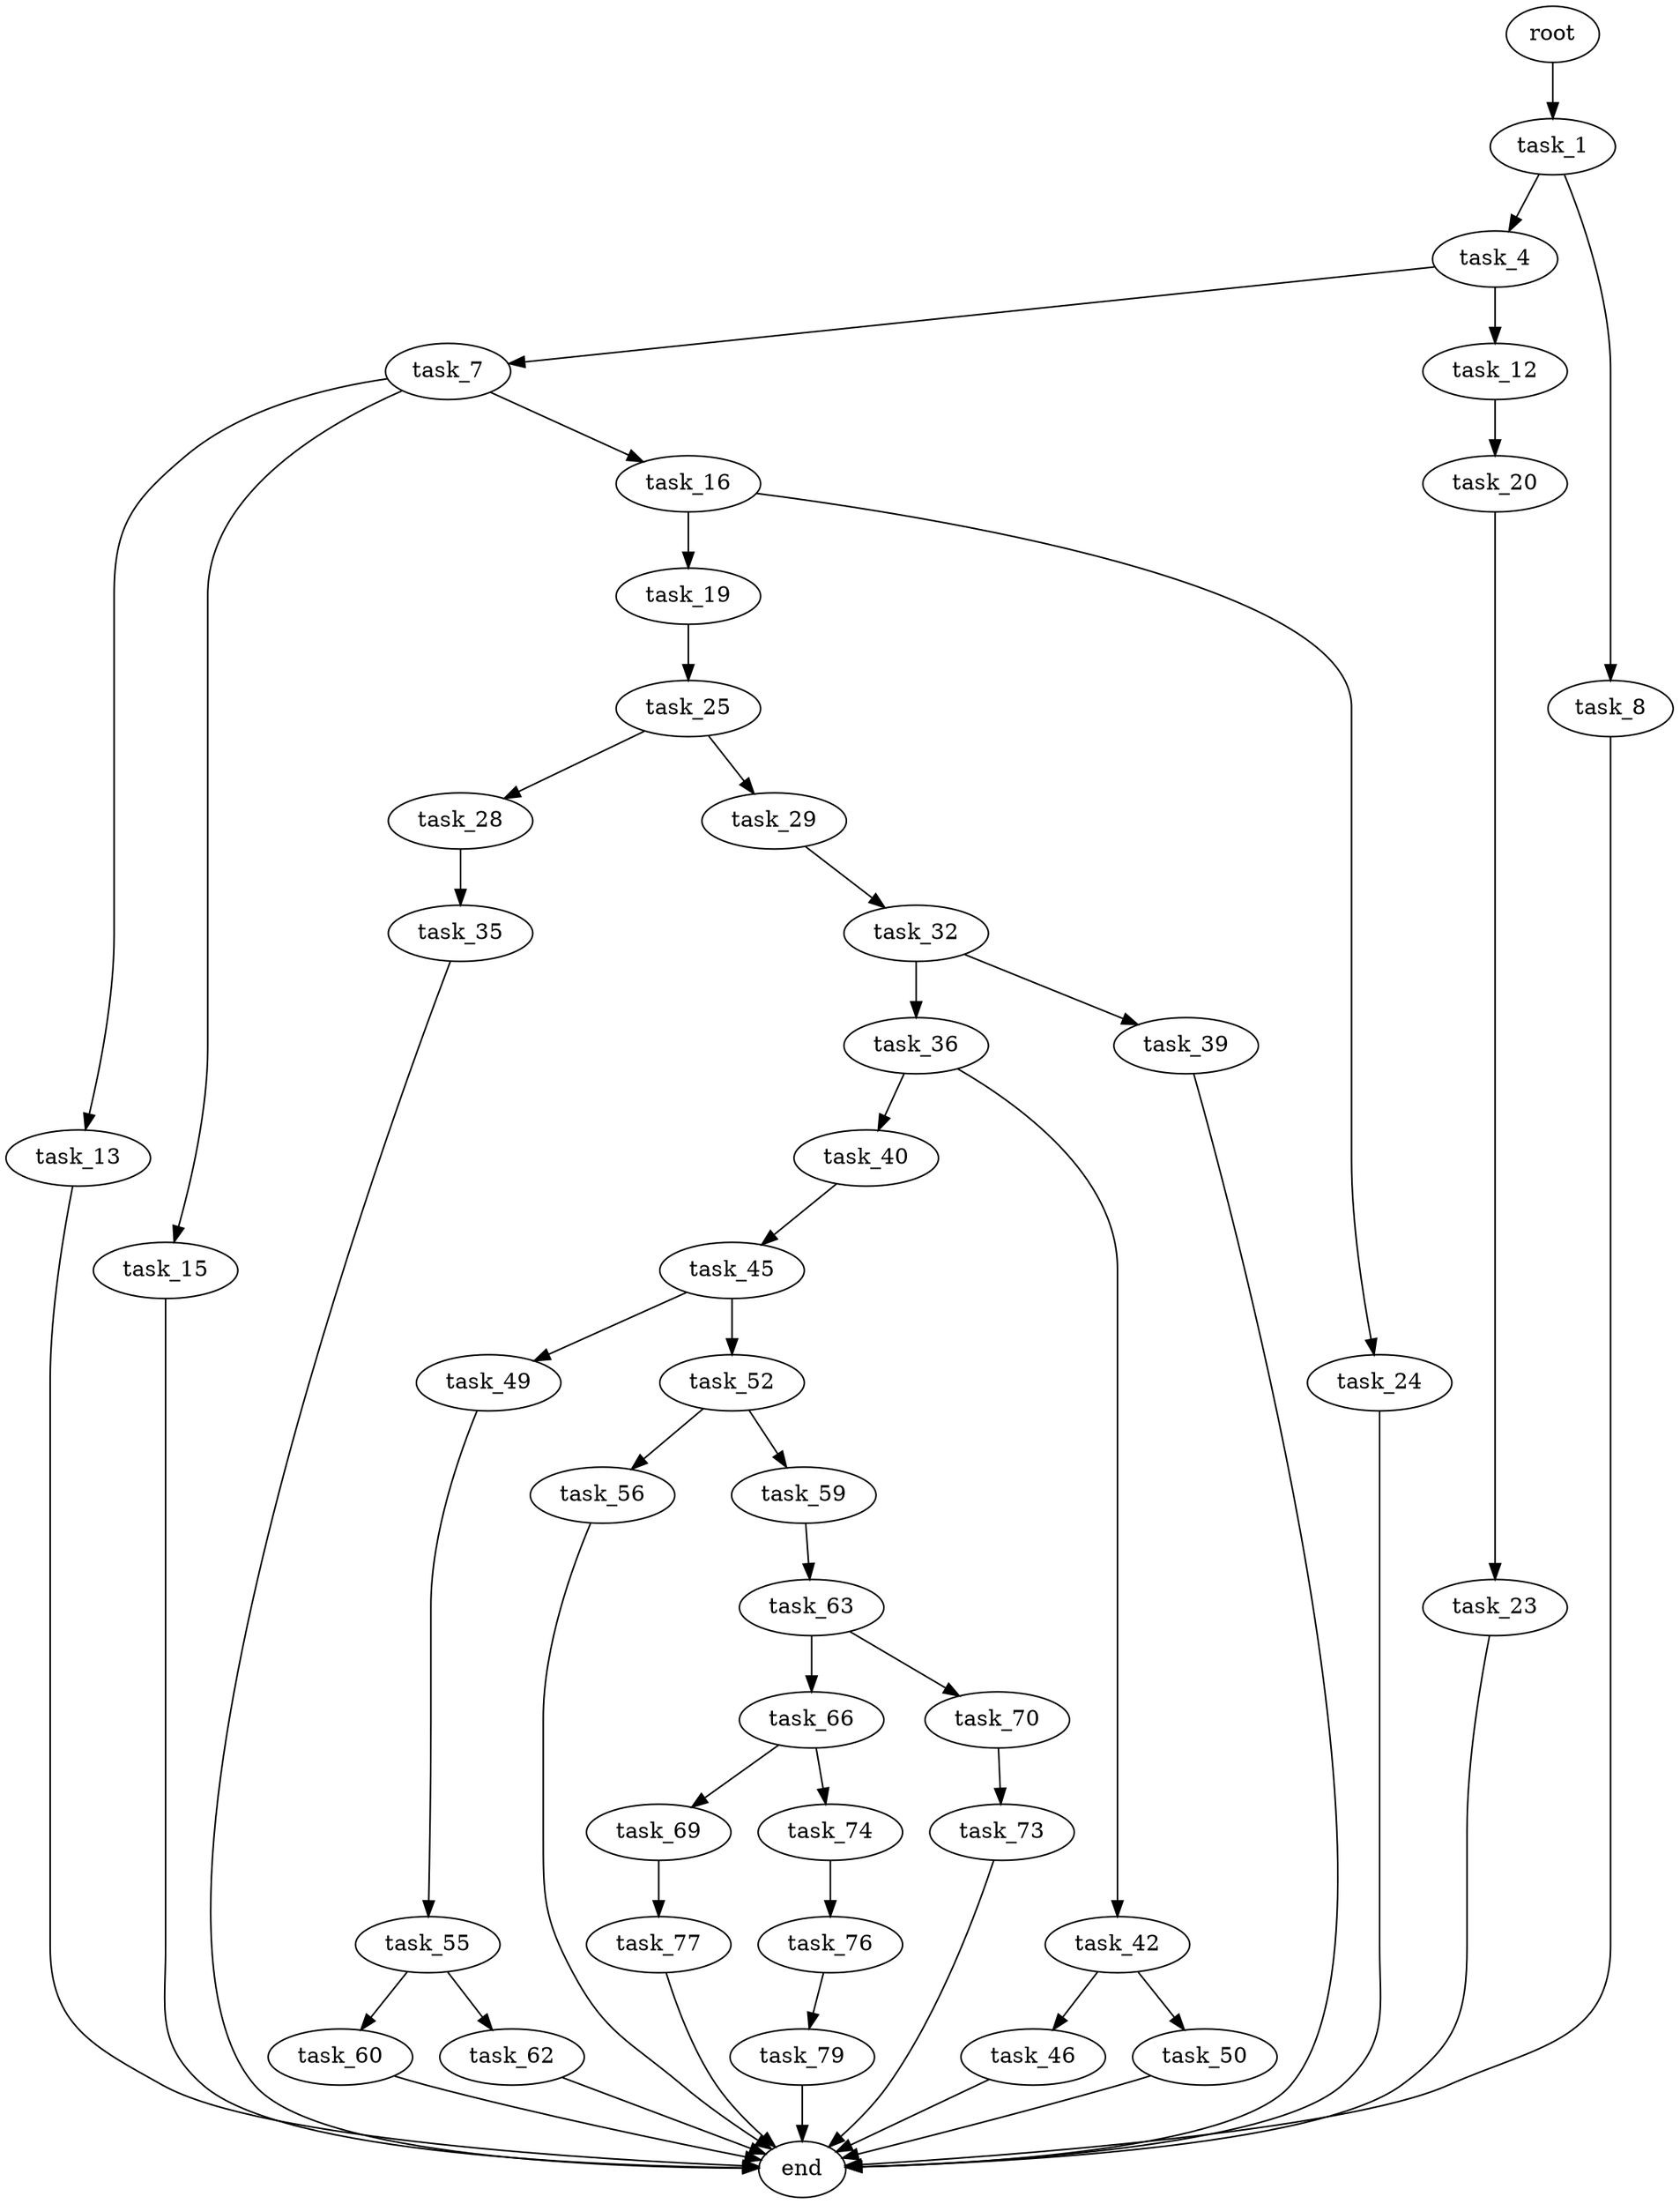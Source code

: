 digraph G {
  root [size="0.000000"];
  task_1 [size="2311374792.000000"];
  task_4 [size="266131863587.000000"];
  task_8 [size="105123512382.000000"];
  task_7 [size="577832948802.000000"];
  task_12 [size="8013199046.000000"];
  task_13 [size="549755813888.000000"];
  task_15 [size="1099401704618.000000"];
  task_16 [size="20605865186.000000"];
  end [size="0.000000"];
  task_20 [size="8589934592.000000"];
  task_19 [size="14877368569.000000"];
  task_24 [size="16117927195.000000"];
  task_25 [size="331539462538.000000"];
  task_23 [size="1568733294.000000"];
  task_28 [size="49107018850.000000"];
  task_29 [size="14735021838.000000"];
  task_35 [size="86837638977.000000"];
  task_32 [size="44519482334.000000"];
  task_36 [size="96302040180.000000"];
  task_39 [size="293601573824.000000"];
  task_40 [size="10567793630.000000"];
  task_42 [size="134217728000.000000"];
  task_45 [size="163866775619.000000"];
  task_46 [size="231928233984.000000"];
  task_50 [size="34410428577.000000"];
  task_49 [size="8589934592.000000"];
  task_52 [size="68719476736.000000"];
  task_55 [size="8589934592.000000"];
  task_56 [size="762171392.000000"];
  task_59 [size="25599326947.000000"];
  task_60 [size="789481843860.000000"];
  task_62 [size="58004299104.000000"];
  task_63 [size="20999888144.000000"];
  task_66 [size="623255026819.000000"];
  task_70 [size="6737997883.000000"];
  task_69 [size="26485348408.000000"];
  task_74 [size="28991029248.000000"];
  task_77 [size="231928233984.000000"];
  task_73 [size="134217728000.000000"];
  task_76 [size="32455006356.000000"];
  task_79 [size="14803116404.000000"];

  root -> task_1 [size="1.000000"];
  task_1 -> task_4 [size="75497472.000000"];
  task_1 -> task_8 [size="75497472.000000"];
  task_4 -> task_7 [size="209715200.000000"];
  task_4 -> task_12 [size="209715200.000000"];
  task_8 -> end [size="1.000000"];
  task_7 -> task_13 [size="411041792.000000"];
  task_7 -> task_15 [size="411041792.000000"];
  task_7 -> task_16 [size="411041792.000000"];
  task_12 -> task_20 [size="33554432.000000"];
  task_13 -> end [size="1.000000"];
  task_15 -> end [size="1.000000"];
  task_16 -> task_19 [size="536870912.000000"];
  task_16 -> task_24 [size="536870912.000000"];
  task_20 -> task_23 [size="33554432.000000"];
  task_19 -> task_25 [size="33554432.000000"];
  task_24 -> end [size="1.000000"];
  task_25 -> task_28 [size="301989888.000000"];
  task_25 -> task_29 [size="301989888.000000"];
  task_23 -> end [size="1.000000"];
  task_28 -> task_35 [size="838860800.000000"];
  task_29 -> task_32 [size="838860800.000000"];
  task_35 -> end [size="1.000000"];
  task_32 -> task_36 [size="838860800.000000"];
  task_32 -> task_39 [size="838860800.000000"];
  task_36 -> task_40 [size="134217728.000000"];
  task_36 -> task_42 [size="134217728.000000"];
  task_39 -> end [size="1.000000"];
  task_40 -> task_45 [size="301989888.000000"];
  task_42 -> task_46 [size="209715200.000000"];
  task_42 -> task_50 [size="209715200.000000"];
  task_45 -> task_49 [size="209715200.000000"];
  task_45 -> task_52 [size="209715200.000000"];
  task_46 -> end [size="1.000000"];
  task_50 -> end [size="1.000000"];
  task_49 -> task_55 [size="33554432.000000"];
  task_52 -> task_56 [size="134217728.000000"];
  task_52 -> task_59 [size="134217728.000000"];
  task_55 -> task_60 [size="33554432.000000"];
  task_55 -> task_62 [size="33554432.000000"];
  task_56 -> end [size="1.000000"];
  task_59 -> task_63 [size="411041792.000000"];
  task_60 -> end [size="1.000000"];
  task_62 -> end [size="1.000000"];
  task_63 -> task_66 [size="536870912.000000"];
  task_63 -> task_70 [size="536870912.000000"];
  task_66 -> task_69 [size="679477248.000000"];
  task_66 -> task_74 [size="679477248.000000"];
  task_70 -> task_73 [size="134217728.000000"];
  task_69 -> task_77 [size="75497472.000000"];
  task_74 -> task_76 [size="75497472.000000"];
  task_77 -> end [size="1.000000"];
  task_73 -> end [size="1.000000"];
  task_76 -> task_79 [size="134217728.000000"];
  task_79 -> end [size="1.000000"];
}

